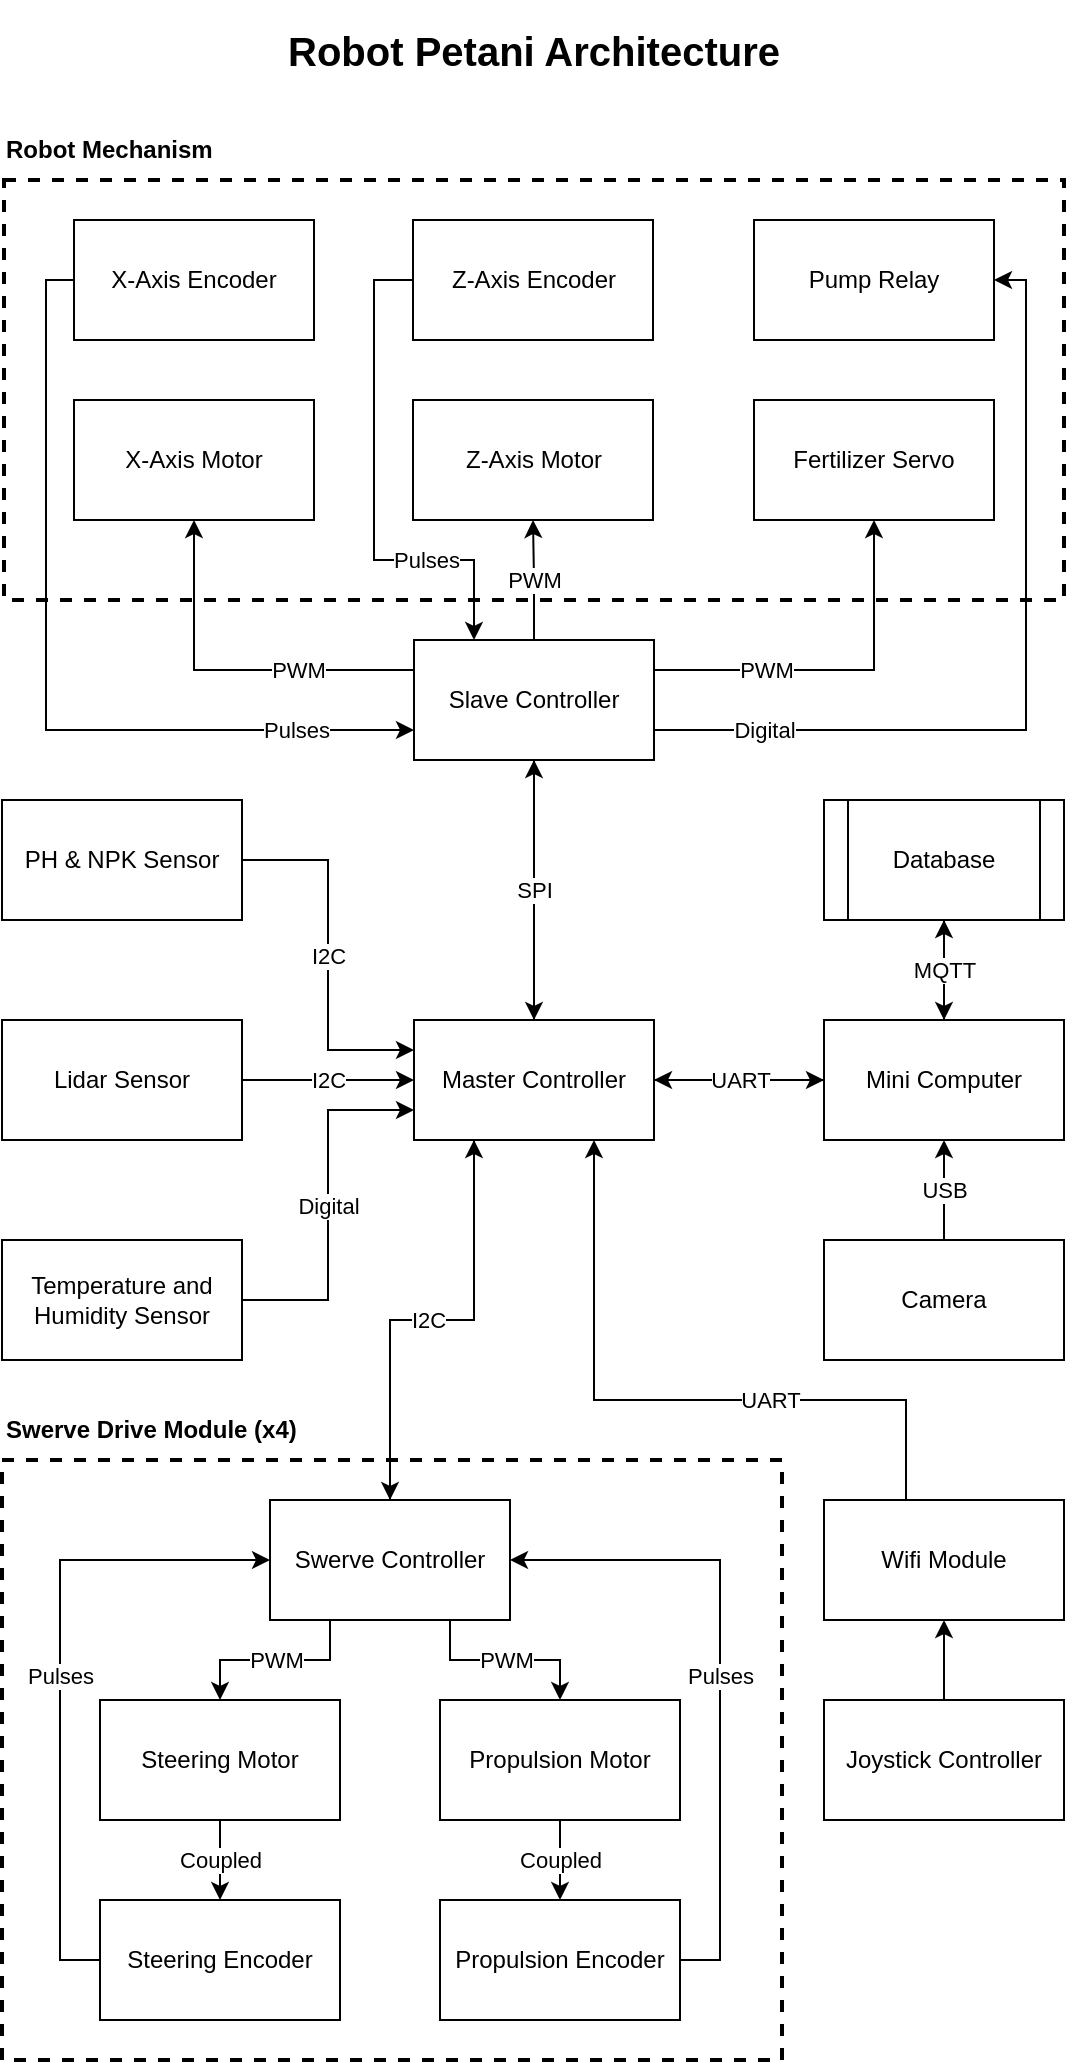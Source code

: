 <mxfile version="19.0.3" type="device"><diagram id="Gwp11NuOrmhC0wNuvNJK" name="Page-1"><mxGraphModel dx="1298" dy="801" grid="1" gridSize="10" guides="1" tooltips="1" connect="1" arrows="1" fold="1" page="1" pageScale="1" pageWidth="827" pageHeight="1169" math="0" shadow="0"><root><mxCell id="0"/><mxCell id="1" parent="0"/><mxCell id="PYWfkJahOV5IvDiM5wCs-35" value="" style="rounded=0;whiteSpace=wrap;html=1;dashed=1;fillColor=none;shadow=0;strokeWidth=2;" vertex="1" parent="1"><mxGeometry x="149" y="110" width="530" height="210" as="geometry"/></mxCell><mxCell id="PYWfkJahOV5IvDiM5wCs-19" value="I2C" style="edgeStyle=orthogonalEdgeStyle;rounded=0;orthogonalLoop=1;jettySize=auto;html=1;exitX=0.25;exitY=1;exitDx=0;exitDy=0;entryX=0.5;entryY=0;entryDx=0;entryDy=0;" edge="1" parent="1" source="PYWfkJahOV5IvDiM5wCs-1" target="PYWfkJahOV5IvDiM5wCs-4"><mxGeometry x="0.027" relative="1" as="geometry"><Array as="points"><mxPoint x="384" y="680"/><mxPoint x="342" y="680"/></Array><mxPoint as="offset"/></mxGeometry></mxCell><mxCell id="PYWfkJahOV5IvDiM5wCs-24" value="" style="edgeStyle=orthogonalEdgeStyle;rounded=0;orthogonalLoop=1;jettySize=auto;html=1;" edge="1" parent="1" source="PYWfkJahOV5IvDiM5wCs-1" target="PYWfkJahOV5IvDiM5wCs-3"><mxGeometry relative="1" as="geometry"/></mxCell><mxCell id="PYWfkJahOV5IvDiM5wCs-28" value="UART" style="edgeStyle=orthogonalEdgeStyle;rounded=0;orthogonalLoop=1;jettySize=auto;html=1;exitX=1;exitY=0.5;exitDx=0;exitDy=0;entryX=0;entryY=0.5;entryDx=0;entryDy=0;" edge="1" parent="1" source="PYWfkJahOV5IvDiM5wCs-1" target="PYWfkJahOV5IvDiM5wCs-21"><mxGeometry relative="1" as="geometry"/></mxCell><mxCell id="PYWfkJahOV5IvDiM5wCs-1" value="Master Controller" style="rounded=0;whiteSpace=wrap;html=1;" vertex="1" parent="1"><mxGeometry x="354" y="530" width="120" height="60" as="geometry"/></mxCell><mxCell id="PYWfkJahOV5IvDiM5wCs-2" value="" style="rounded=0;whiteSpace=wrap;html=1;dashed=1;fillColor=none;strokeWidth=2;" vertex="1" parent="1"><mxGeometry x="148" y="750" width="390" height="300" as="geometry"/></mxCell><mxCell id="PYWfkJahOV5IvDiM5wCs-25" value="SPI" style="edgeStyle=orthogonalEdgeStyle;rounded=0;orthogonalLoop=1;jettySize=auto;html=1;" edge="1" parent="1" source="PYWfkJahOV5IvDiM5wCs-3" target="PYWfkJahOV5IvDiM5wCs-1"><mxGeometry relative="1" as="geometry"/></mxCell><mxCell id="PYWfkJahOV5IvDiM5wCs-40" value="PWM" style="edgeStyle=orthogonalEdgeStyle;rounded=0;orthogonalLoop=1;jettySize=auto;html=1;exitX=0;exitY=0.25;exitDx=0;exitDy=0;entryX=0.5;entryY=1;entryDx=0;entryDy=0;" edge="1" parent="1" source="PYWfkJahOV5IvDiM5wCs-3" target="PYWfkJahOV5IvDiM5wCs-31"><mxGeometry x="-0.373" relative="1" as="geometry"><mxPoint as="offset"/></mxGeometry></mxCell><mxCell id="PYWfkJahOV5IvDiM5wCs-42" value="PWM" style="edgeStyle=orthogonalEdgeStyle;rounded=0;orthogonalLoop=1;jettySize=auto;html=1;" edge="1" parent="1" source="PYWfkJahOV5IvDiM5wCs-3" target="PYWfkJahOV5IvDiM5wCs-32"><mxGeometry relative="1" as="geometry"/></mxCell><mxCell id="PYWfkJahOV5IvDiM5wCs-44" value="PWM" style="edgeStyle=orthogonalEdgeStyle;rounded=0;orthogonalLoop=1;jettySize=auto;html=1;exitX=1;exitY=0.25;exitDx=0;exitDy=0;entryX=0.5;entryY=1;entryDx=0;entryDy=0;" edge="1" parent="1" source="PYWfkJahOV5IvDiM5wCs-3" target="PYWfkJahOV5IvDiM5wCs-37"><mxGeometry x="-0.395" relative="1" as="geometry"><mxPoint as="offset"/></mxGeometry></mxCell><mxCell id="PYWfkJahOV5IvDiM5wCs-45" value="Digital" style="edgeStyle=orthogonalEdgeStyle;rounded=0;orthogonalLoop=1;jettySize=auto;html=1;exitX=1;exitY=0.75;exitDx=0;exitDy=0;entryX=1;entryY=0.5;entryDx=0;entryDy=0;" edge="1" parent="1" source="PYWfkJahOV5IvDiM5wCs-3" target="PYWfkJahOV5IvDiM5wCs-38"><mxGeometry x="-0.743" relative="1" as="geometry"><Array as="points"><mxPoint x="660" y="385"/><mxPoint x="660" y="160"/></Array><mxPoint as="offset"/></mxGeometry></mxCell><mxCell id="PYWfkJahOV5IvDiM5wCs-3" value="Slave Controller" style="rounded=0;whiteSpace=wrap;html=1;" vertex="1" parent="1"><mxGeometry x="354" y="340" width="120" height="60" as="geometry"/></mxCell><mxCell id="PYWfkJahOV5IvDiM5wCs-12" value="PWM" style="edgeStyle=orthogonalEdgeStyle;rounded=0;orthogonalLoop=1;jettySize=auto;html=1;exitX=0.25;exitY=1;exitDx=0;exitDy=0;entryX=0.5;entryY=0;entryDx=0;entryDy=0;" edge="1" parent="1" source="PYWfkJahOV5IvDiM5wCs-4" target="PYWfkJahOV5IvDiM5wCs-5"><mxGeometry relative="1" as="geometry"/></mxCell><mxCell id="PYWfkJahOV5IvDiM5wCs-13" value="PWM" style="edgeStyle=orthogonalEdgeStyle;rounded=0;orthogonalLoop=1;jettySize=auto;html=1;exitX=0.75;exitY=1;exitDx=0;exitDy=0;entryX=0.5;entryY=0;entryDx=0;entryDy=0;" edge="1" parent="1" source="PYWfkJahOV5IvDiM5wCs-4" target="PYWfkJahOV5IvDiM5wCs-9"><mxGeometry relative="1" as="geometry"/></mxCell><mxCell id="PYWfkJahOV5IvDiM5wCs-62" value="I2C" style="edgeStyle=orthogonalEdgeStyle;rounded=0;orthogonalLoop=1;jettySize=auto;html=1;exitX=0.5;exitY=0;exitDx=0;exitDy=0;entryX=0.25;entryY=1;entryDx=0;entryDy=0;" edge="1" parent="1" source="PYWfkJahOV5IvDiM5wCs-4" target="PYWfkJahOV5IvDiM5wCs-1"><mxGeometry x="-0.027" relative="1" as="geometry"><mxPoint x="1" as="offset"/></mxGeometry></mxCell><mxCell id="PYWfkJahOV5IvDiM5wCs-4" value="Swerve Controller" style="rounded=0;whiteSpace=wrap;html=1;" vertex="1" parent="1"><mxGeometry x="282" y="770" width="120" height="60" as="geometry"/></mxCell><mxCell id="PYWfkJahOV5IvDiM5wCs-16" value="Coupled" style="edgeStyle=orthogonalEdgeStyle;rounded=0;orthogonalLoop=1;jettySize=auto;html=1;" edge="1" parent="1" source="PYWfkJahOV5IvDiM5wCs-5" target="PYWfkJahOV5IvDiM5wCs-10"><mxGeometry relative="1" as="geometry"/></mxCell><mxCell id="PYWfkJahOV5IvDiM5wCs-5" value="Steering Motor" style="rounded=0;whiteSpace=wrap;html=1;" vertex="1" parent="1"><mxGeometry x="197" y="870" width="120" height="60" as="geometry"/></mxCell><mxCell id="PYWfkJahOV5IvDiM5wCs-15" value="Pulses" style="edgeStyle=orthogonalEdgeStyle;rounded=0;orthogonalLoop=1;jettySize=auto;html=1;exitX=1;exitY=0.5;exitDx=0;exitDy=0;entryX=1;entryY=0.5;entryDx=0;entryDy=0;" edge="1" parent="1" source="PYWfkJahOV5IvDiM5wCs-6" target="PYWfkJahOV5IvDiM5wCs-4"><mxGeometry relative="1" as="geometry"/></mxCell><mxCell id="PYWfkJahOV5IvDiM5wCs-6" value="Propulsion Encoder" style="rounded=0;whiteSpace=wrap;html=1;" vertex="1" parent="1"><mxGeometry x="367" y="970" width="120" height="60" as="geometry"/></mxCell><mxCell id="PYWfkJahOV5IvDiM5wCs-17" value="Coupled" style="edgeStyle=orthogonalEdgeStyle;rounded=0;orthogonalLoop=1;jettySize=auto;html=1;" edge="1" parent="1" source="PYWfkJahOV5IvDiM5wCs-9" target="PYWfkJahOV5IvDiM5wCs-6"><mxGeometry relative="1" as="geometry"/></mxCell><mxCell id="PYWfkJahOV5IvDiM5wCs-9" value="Propulsion Motor" style="rounded=0;whiteSpace=wrap;html=1;" vertex="1" parent="1"><mxGeometry x="367" y="870" width="120" height="60" as="geometry"/></mxCell><mxCell id="PYWfkJahOV5IvDiM5wCs-14" value="Pulses" style="edgeStyle=orthogonalEdgeStyle;rounded=0;orthogonalLoop=1;jettySize=auto;html=1;exitX=0;exitY=0.5;exitDx=0;exitDy=0;entryX=0;entryY=0.5;entryDx=0;entryDy=0;" edge="1" parent="1" source="PYWfkJahOV5IvDiM5wCs-10" target="PYWfkJahOV5IvDiM5wCs-4"><mxGeometry relative="1" as="geometry"/></mxCell><mxCell id="PYWfkJahOV5IvDiM5wCs-10" value="Steering Encoder" style="rounded=0;whiteSpace=wrap;html=1;" vertex="1" parent="1"><mxGeometry x="197" y="970" width="120" height="60" as="geometry"/></mxCell><mxCell id="PYWfkJahOV5IvDiM5wCs-18" value="&lt;b&gt;Swerve Drive Module (x4)&lt;/b&gt;" style="text;html=1;strokeColor=none;fillColor=none;align=left;verticalAlign=middle;whiteSpace=wrap;rounded=0;" vertex="1" parent="1"><mxGeometry x="148" y="720" width="151" height="30" as="geometry"/></mxCell><mxCell id="PYWfkJahOV5IvDiM5wCs-27" value="UART" style="edgeStyle=orthogonalEdgeStyle;rounded=0;orthogonalLoop=1;jettySize=auto;html=1;" edge="1" parent="1" source="PYWfkJahOV5IvDiM5wCs-21" target="PYWfkJahOV5IvDiM5wCs-1"><mxGeometry relative="1" as="geometry"/></mxCell><mxCell id="PYWfkJahOV5IvDiM5wCs-49" value="MQTT" style="edgeStyle=orthogonalEdgeStyle;rounded=0;orthogonalLoop=1;jettySize=auto;html=1;" edge="1" parent="1" source="PYWfkJahOV5IvDiM5wCs-21" target="PYWfkJahOV5IvDiM5wCs-48"><mxGeometry relative="1" as="geometry"/></mxCell><mxCell id="PYWfkJahOV5IvDiM5wCs-21" value="Mini Computer" style="rounded=0;whiteSpace=wrap;html=1;" vertex="1" parent="1"><mxGeometry x="559" y="530" width="120" height="60" as="geometry"/></mxCell><mxCell id="PYWfkJahOV5IvDiM5wCs-29" value="USB" style="edgeStyle=orthogonalEdgeStyle;rounded=0;orthogonalLoop=1;jettySize=auto;html=1;" edge="1" parent="1" source="PYWfkJahOV5IvDiM5wCs-23" target="PYWfkJahOV5IvDiM5wCs-21"><mxGeometry relative="1" as="geometry"/></mxCell><mxCell id="PYWfkJahOV5IvDiM5wCs-23" value="Camera" style="rounded=0;whiteSpace=wrap;html=1;" vertex="1" parent="1"><mxGeometry x="559" y="640" width="120" height="60" as="geometry"/></mxCell><mxCell id="PYWfkJahOV5IvDiM5wCs-31" value="X-Axis Motor" style="rounded=0;whiteSpace=wrap;html=1;" vertex="1" parent="1"><mxGeometry x="184" y="220" width="120" height="60" as="geometry"/></mxCell><mxCell id="PYWfkJahOV5IvDiM5wCs-32" value="Z-Axis Motor" style="rounded=0;whiteSpace=wrap;html=1;" vertex="1" parent="1"><mxGeometry x="353.5" y="220" width="120" height="60" as="geometry"/></mxCell><mxCell id="PYWfkJahOV5IvDiM5wCs-41" value="Pulses" style="edgeStyle=orthogonalEdgeStyle;rounded=0;orthogonalLoop=1;jettySize=auto;html=1;exitX=0;exitY=0.5;exitDx=0;exitDy=0;entryX=0;entryY=0.75;entryDx=0;entryDy=0;" edge="1" parent="1" source="PYWfkJahOV5IvDiM5wCs-33" target="PYWfkJahOV5IvDiM5wCs-3"><mxGeometry x="0.721" relative="1" as="geometry"><mxPoint x="350" y="380" as="targetPoint"/><Array as="points"><mxPoint x="170" y="160"/><mxPoint x="170" y="385"/></Array><mxPoint as="offset"/></mxGeometry></mxCell><mxCell id="PYWfkJahOV5IvDiM5wCs-33" value="X-Axis Encoder" style="rounded=0;whiteSpace=wrap;html=1;" vertex="1" parent="1"><mxGeometry x="184" y="130" width="120" height="60" as="geometry"/></mxCell><mxCell id="PYWfkJahOV5IvDiM5wCs-43" value="Pulses" style="edgeStyle=orthogonalEdgeStyle;rounded=0;orthogonalLoop=1;jettySize=auto;html=1;exitX=0;exitY=0.5;exitDx=0;exitDy=0;entryX=0.25;entryY=0;entryDx=0;entryDy=0;" edge="1" parent="1" source="PYWfkJahOV5IvDiM5wCs-34" target="PYWfkJahOV5IvDiM5wCs-3"><mxGeometry x="0.487" relative="1" as="geometry"><Array as="points"><mxPoint x="334" y="160"/><mxPoint x="334" y="300"/><mxPoint x="384" y="300"/></Array><mxPoint as="offset"/></mxGeometry></mxCell><mxCell id="PYWfkJahOV5IvDiM5wCs-34" value="Z-Axis Encoder" style="rounded=0;whiteSpace=wrap;html=1;" vertex="1" parent="1"><mxGeometry x="353.5" y="130" width="120" height="60" as="geometry"/></mxCell><mxCell id="PYWfkJahOV5IvDiM5wCs-36" value="&lt;b&gt;Robot Mechanism&lt;/b&gt;" style="text;html=1;strokeColor=none;fillColor=none;align=left;verticalAlign=middle;whiteSpace=wrap;rounded=0;" vertex="1" parent="1"><mxGeometry x="148" y="80" width="151" height="30" as="geometry"/></mxCell><mxCell id="PYWfkJahOV5IvDiM5wCs-37" value="Fertilizer Servo" style="rounded=0;whiteSpace=wrap;html=1;" vertex="1" parent="1"><mxGeometry x="524" y="220" width="120" height="60" as="geometry"/></mxCell><mxCell id="PYWfkJahOV5IvDiM5wCs-38" value="Pump Relay" style="rounded=0;whiteSpace=wrap;html=1;" vertex="1" parent="1"><mxGeometry x="524" y="130" width="120" height="60" as="geometry"/></mxCell><mxCell id="PYWfkJahOV5IvDiM5wCs-47" value="I2C" style="edgeStyle=orthogonalEdgeStyle;rounded=0;orthogonalLoop=1;jettySize=auto;html=1;" edge="1" parent="1" source="PYWfkJahOV5IvDiM5wCs-46" target="PYWfkJahOV5IvDiM5wCs-1"><mxGeometry relative="1" as="geometry"/></mxCell><mxCell id="PYWfkJahOV5IvDiM5wCs-46" value="Lidar Sensor" style="rounded=0;whiteSpace=wrap;html=1;" vertex="1" parent="1"><mxGeometry x="148" y="530" width="120" height="60" as="geometry"/></mxCell><mxCell id="PYWfkJahOV5IvDiM5wCs-55" value="MQTT" style="edgeStyle=orthogonalEdgeStyle;rounded=0;orthogonalLoop=1;jettySize=auto;html=1;exitX=0.5;exitY=1;exitDx=0;exitDy=0;entryX=0.5;entryY=0;entryDx=0;entryDy=0;" edge="1" parent="1" source="PYWfkJahOV5IvDiM5wCs-48" target="PYWfkJahOV5IvDiM5wCs-21"><mxGeometry relative="1" as="geometry"/></mxCell><mxCell id="PYWfkJahOV5IvDiM5wCs-48" value="Database" style="shape=process;whiteSpace=wrap;html=1;backgroundOutline=1;shadow=0;fillColor=default;" vertex="1" parent="1"><mxGeometry x="559" y="420" width="120" height="60" as="geometry"/></mxCell><mxCell id="PYWfkJahOV5IvDiM5wCs-54" value="Digital" style="edgeStyle=orthogonalEdgeStyle;rounded=0;orthogonalLoop=1;jettySize=auto;html=1;exitX=1;exitY=0.5;exitDx=0;exitDy=0;entryX=0;entryY=0.75;entryDx=0;entryDy=0;" edge="1" parent="1" source="PYWfkJahOV5IvDiM5wCs-51" target="PYWfkJahOV5IvDiM5wCs-1"><mxGeometry relative="1" as="geometry"/></mxCell><mxCell id="PYWfkJahOV5IvDiM5wCs-51" value="Temperature and Humidity Sensor" style="rounded=0;whiteSpace=wrap;html=1;" vertex="1" parent="1"><mxGeometry x="148" y="640" width="120" height="60" as="geometry"/></mxCell><mxCell id="PYWfkJahOV5IvDiM5wCs-53" value="I2C" style="edgeStyle=orthogonalEdgeStyle;rounded=0;orthogonalLoop=1;jettySize=auto;html=1;exitX=1;exitY=0.5;exitDx=0;exitDy=0;entryX=0;entryY=0.25;entryDx=0;entryDy=0;" edge="1" parent="1" source="PYWfkJahOV5IvDiM5wCs-52" target="PYWfkJahOV5IvDiM5wCs-1"><mxGeometry relative="1" as="geometry"/></mxCell><mxCell id="PYWfkJahOV5IvDiM5wCs-52" value="PH &amp;amp; NPK Sensor" style="rounded=0;whiteSpace=wrap;html=1;" vertex="1" parent="1"><mxGeometry x="148" y="420" width="120" height="60" as="geometry"/></mxCell><mxCell id="PYWfkJahOV5IvDiM5wCs-60" value="UART" style="edgeStyle=orthogonalEdgeStyle;rounded=0;orthogonalLoop=1;jettySize=auto;html=1;exitX=0.5;exitY=0;exitDx=0;exitDy=0;entryX=0.75;entryY=1;entryDx=0;entryDy=0;" edge="1" parent="1" source="PYWfkJahOV5IvDiM5wCs-57" target="PYWfkJahOV5IvDiM5wCs-1"><mxGeometry x="-0.226" relative="1" as="geometry"><Array as="points"><mxPoint x="600" y="720"/><mxPoint x="444" y="720"/></Array><mxPoint as="offset"/></mxGeometry></mxCell><mxCell id="PYWfkJahOV5IvDiM5wCs-57" value="Wifi Module" style="rounded=0;whiteSpace=wrap;html=1;" vertex="1" parent="1"><mxGeometry x="559" y="770" width="120" height="60" as="geometry"/></mxCell><mxCell id="PYWfkJahOV5IvDiM5wCs-59" value="" style="edgeStyle=orthogonalEdgeStyle;rounded=0;orthogonalLoop=1;jettySize=auto;html=1;" edge="1" parent="1" source="PYWfkJahOV5IvDiM5wCs-58" target="PYWfkJahOV5IvDiM5wCs-57"><mxGeometry relative="1" as="geometry"/></mxCell><mxCell id="PYWfkJahOV5IvDiM5wCs-58" value="Joystick Controller" style="rounded=0;whiteSpace=wrap;html=1;" vertex="1" parent="1"><mxGeometry x="559" y="870" width="120" height="60" as="geometry"/></mxCell><mxCell id="PYWfkJahOV5IvDiM5wCs-63" value="&lt;font style=&quot;font-size: 20px;&quot;&gt;&lt;b&gt;Robot Petani Architecture&lt;/b&gt;&lt;/font&gt;" style="text;html=1;strokeColor=none;fillColor=none;align=center;verticalAlign=middle;whiteSpace=wrap;rounded=0;shadow=0;" vertex="1" parent="1"><mxGeometry x="268" y="20" width="292" height="50" as="geometry"/></mxCell></root></mxGraphModel></diagram></mxfile>